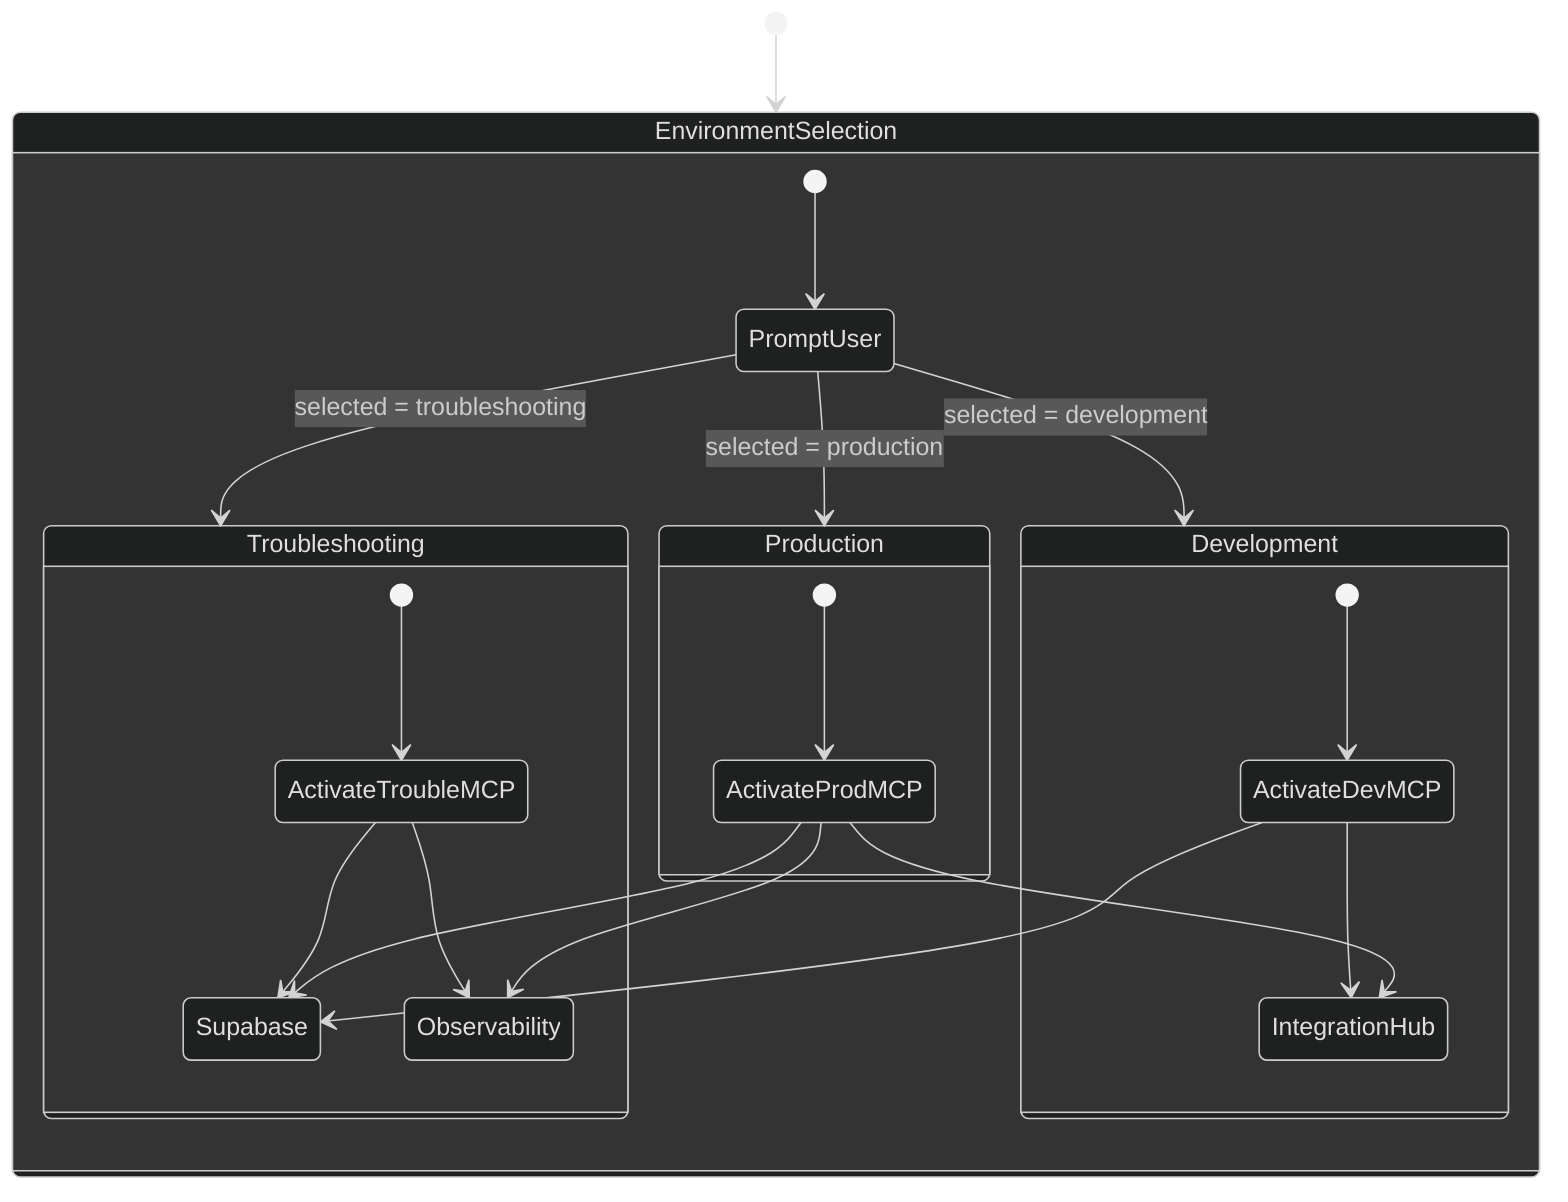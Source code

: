 %%{init: {'theme': 'dark'}}%%
stateDiagram-v2
    [*] --> EnvironmentSelection
    state EnvironmentSelection {
        [*] --> PromptUser
        PromptUser --> Production : selected = production
        PromptUser --> Development : selected = development
        PromptUser --> Troubleshooting : selected = troubleshooting
    }
    state Production {
        [*] --> ActivateProdMCP
        ActivateProdMCP --> Supabase
        ActivateProdMCP --> IntegrationHub
        ActivateProdMCP --> Observability
    }
    state Development {
        [*] --> ActivateDevMCP
        ActivateDevMCP --> Supabase
        ActivateDevMCP --> IntegrationHub
    }
    state Troubleshooting {
        [*] --> ActivateTroubleMCP
        ActivateTroubleMCP --> Supabase
        ActivateTroubleMCP --> Observability
    }